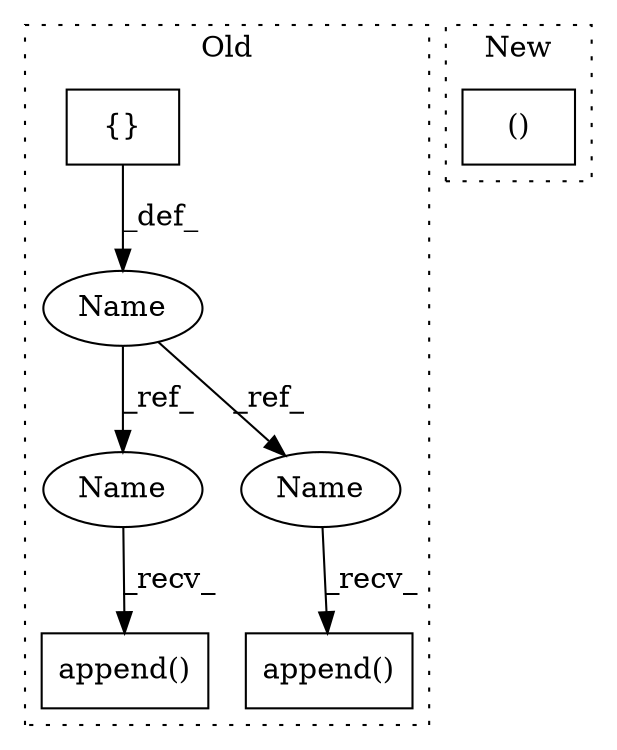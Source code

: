 digraph G {
subgraph cluster0 {
1 [label="append()" a="75" s="3253,3307" l="19,1" shape="box"];
3 [label="{}" a="59" s="3178,3178" l="2,1" shape="box"];
4 [label="append()" a="75" s="3189,3243" l="19,1" shape="box"];
5 [label="Name" a="87" s="3164" l="11" shape="ellipse"];
6 [label="Name" a="87" s="3189" l="11" shape="ellipse"];
7 [label="Name" a="87" s="3253" l="11" shape="ellipse"];
label = "Old";
style="dotted";
}
subgraph cluster1 {
2 [label="()" a="54" s="3212" l="7" shape="box"];
label = "New";
style="dotted";
}
3 -> 5 [label="_def_"];
5 -> 7 [label="_ref_"];
5 -> 6 [label="_ref_"];
6 -> 4 [label="_recv_"];
7 -> 1 [label="_recv_"];
}